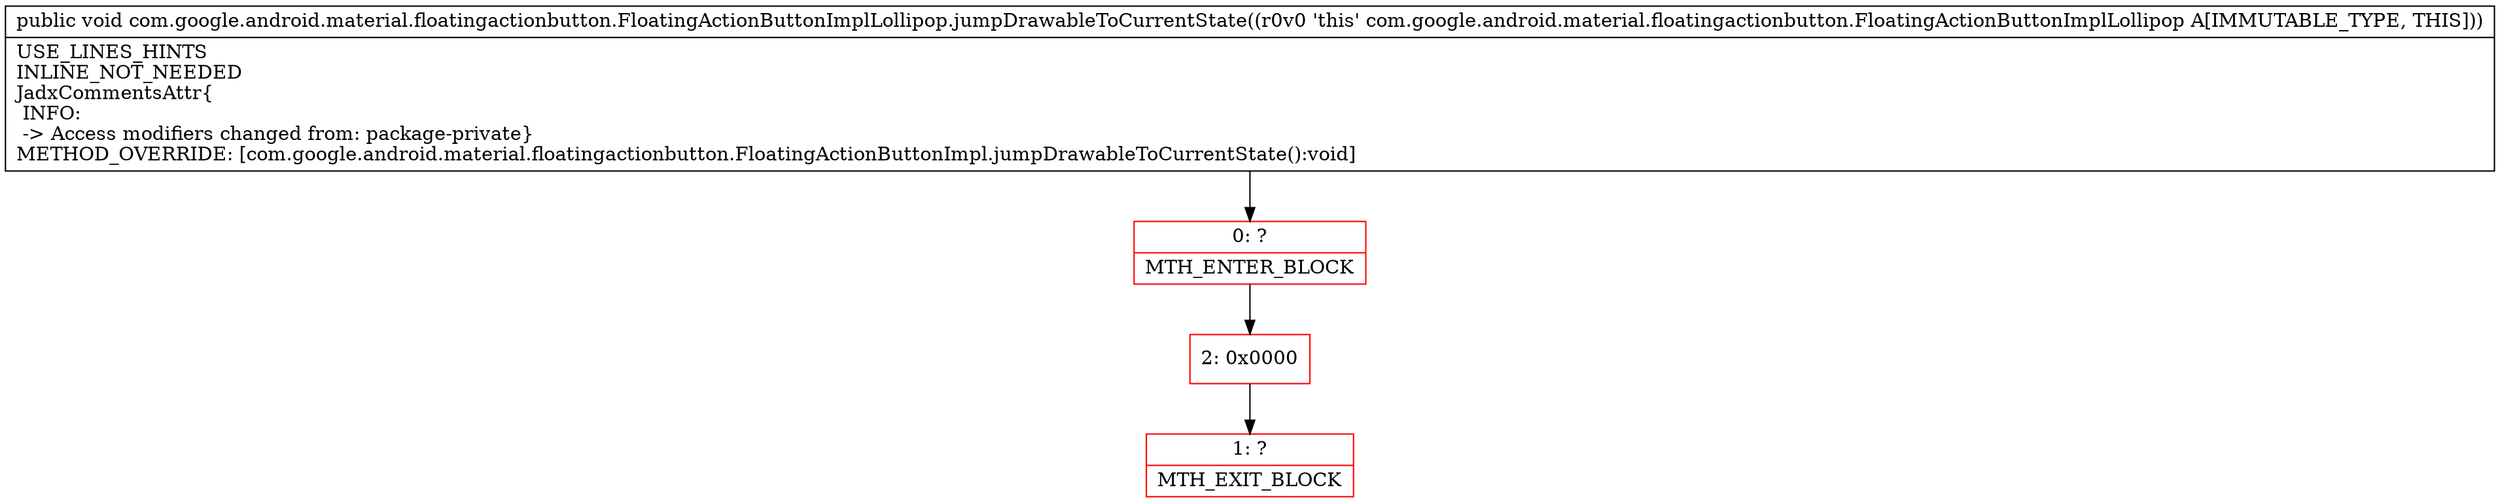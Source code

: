 digraph "CFG forcom.google.android.material.floatingactionbutton.FloatingActionButtonImplLollipop.jumpDrawableToCurrentState()V" {
subgraph cluster_Region_1963892080 {
label = "R(0)";
node [shape=record,color=blue];
}
Node_0 [shape=record,color=red,label="{0\:\ ?|MTH_ENTER_BLOCK\l}"];
Node_2 [shape=record,color=red,label="{2\:\ 0x0000}"];
Node_1 [shape=record,color=red,label="{1\:\ ?|MTH_EXIT_BLOCK\l}"];
MethodNode[shape=record,label="{public void com.google.android.material.floatingactionbutton.FloatingActionButtonImplLollipop.jumpDrawableToCurrentState((r0v0 'this' com.google.android.material.floatingactionbutton.FloatingActionButtonImplLollipop A[IMMUTABLE_TYPE, THIS]))  | USE_LINES_HINTS\lINLINE_NOT_NEEDED\lJadxCommentsAttr\{\l INFO: \l \-\> Access modifiers changed from: package\-private\}\lMETHOD_OVERRIDE: [com.google.android.material.floatingactionbutton.FloatingActionButtonImpl.jumpDrawableToCurrentState():void]\l}"];
MethodNode -> Node_0;Node_0 -> Node_2;
Node_2 -> Node_1;
}

